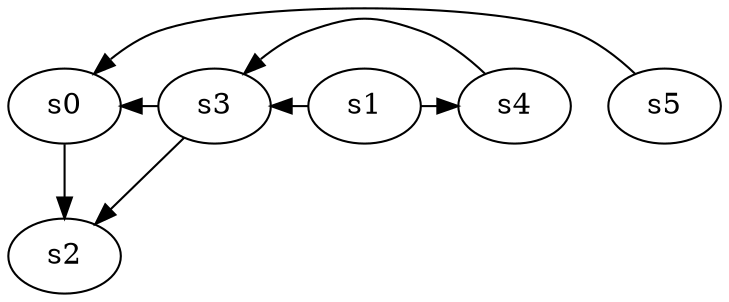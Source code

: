 digraph game_0631_complex_6 {
    s0 [name="s0", player=0];
    s1 [name="s1", player=0];
    s2 [name="s2", player=0, target=1];
    s3 [name="s3", player=1];
    s4 [name="s4", player=1];
    s5 [name="s5", player=1];

    s0 -> s2;
    s1 -> s3 [constraint="time % 7 == 4"];
    s1 -> s4 [constraint="!(time % 3 == 0)"];
    s3 -> s0 [constraint="!(time % 5 == 4)"];
    s3 -> s2 [constraint="time % 2 == 1 && time % 3 == 0"];
    s4 -> s3 [constraint="time == 0 || time == 2"];
    s5 -> s0 [constraint="time % 8 == 2"];
}
